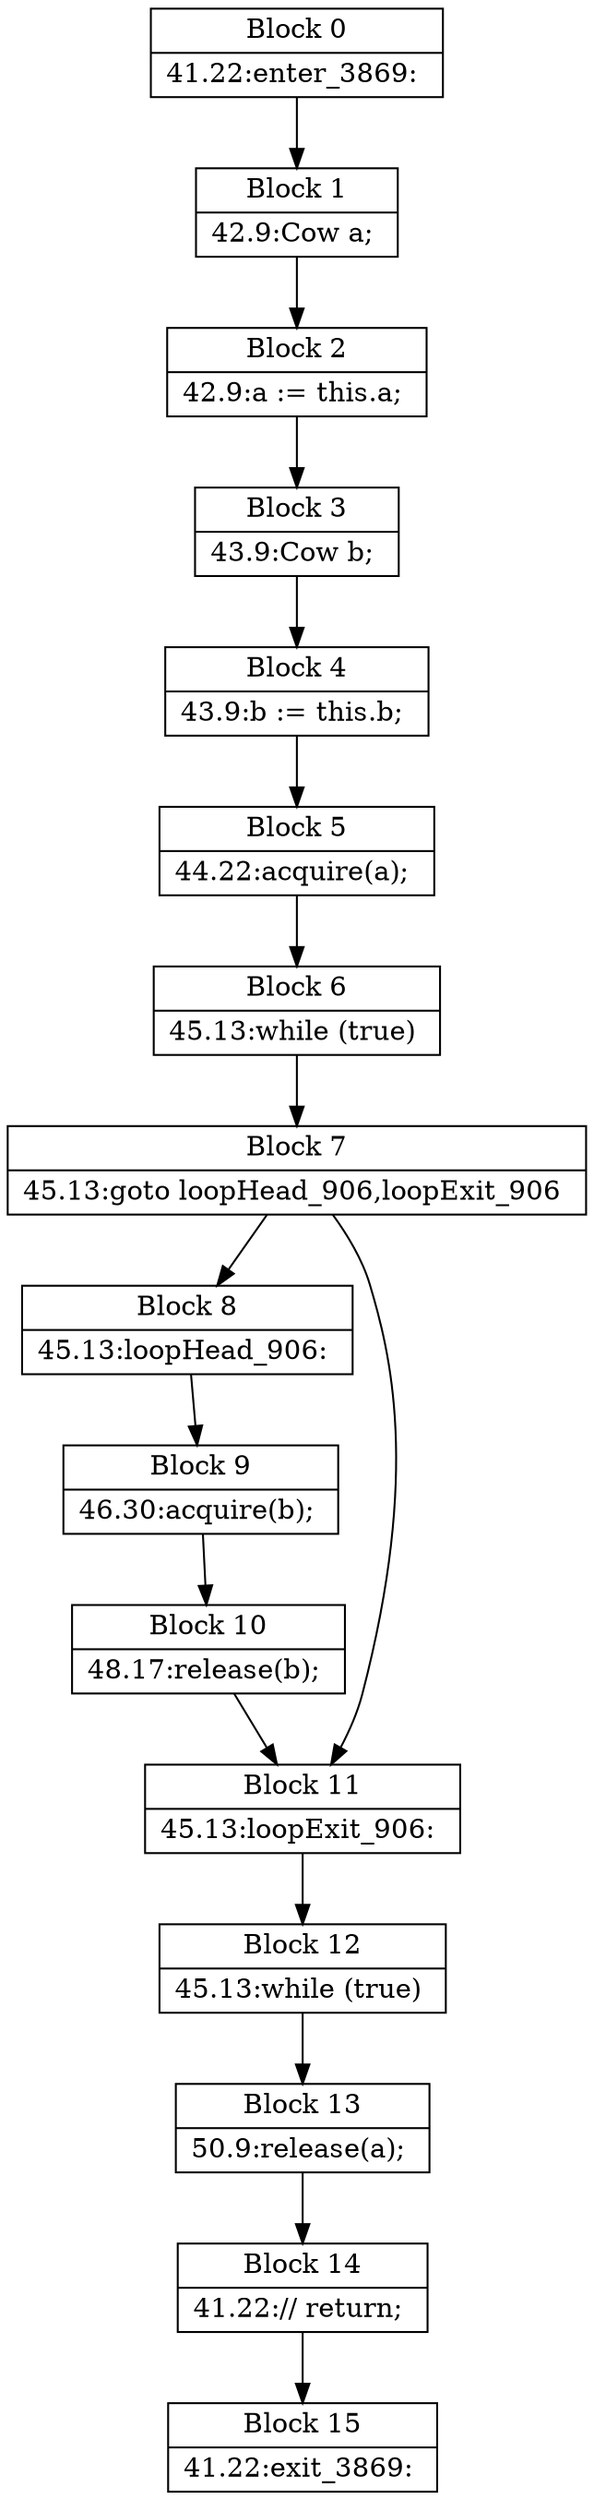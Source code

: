 digraph G {
   node [shape=record];
B0[label="{Block 0|41.22:enter_3869: \n}"];
B1[label="{Block 1|42.9:Cow a; \n}"];
B2[label="{Block 2|42.9:a := this.a; \n}"];
B3[label="{Block 3|43.9:Cow b; \n}"];
B4[label="{Block 4|43.9:b := this.b; \n}"];
B5[label="{Block 5|44.22:acquire(a); \n}"];
B6[label="{Block 6|45.13:while (true)   \n}"];
B7[label="{Block 7|45.13:goto loopHead_906,loopExit_906 \n}"];
B8[label="{Block 8|45.13:loopHead_906: \n}"];
B9[label="{Block 9|46.30:acquire(b); \n}"];
B10[label="{Block 10|48.17:release(b); \n}"];
B11[label="{Block 11|45.13:loopExit_906: \n}"];
B12[label="{Block 12|45.13:while (true)   \n}"];
B13[label="{Block 13|50.9:release(a); \n}"];
B14[label="{Block 14|41.22:// return; \n}"];
B15[label="{Block 15|41.22:exit_3869: \n}"];
B0 -> B1;
B1 -> B2;
B2 -> B3;
B3 -> B4;
B4 -> B5;
B5 -> B6;
B6 -> B7;
B7 -> B8;
B7 -> B11;
B8 -> B9;
B9 -> B10;
B10 -> B11;
B11 -> B12;
B12 -> B13;
B13 -> B14;
B14 -> B15;
}
